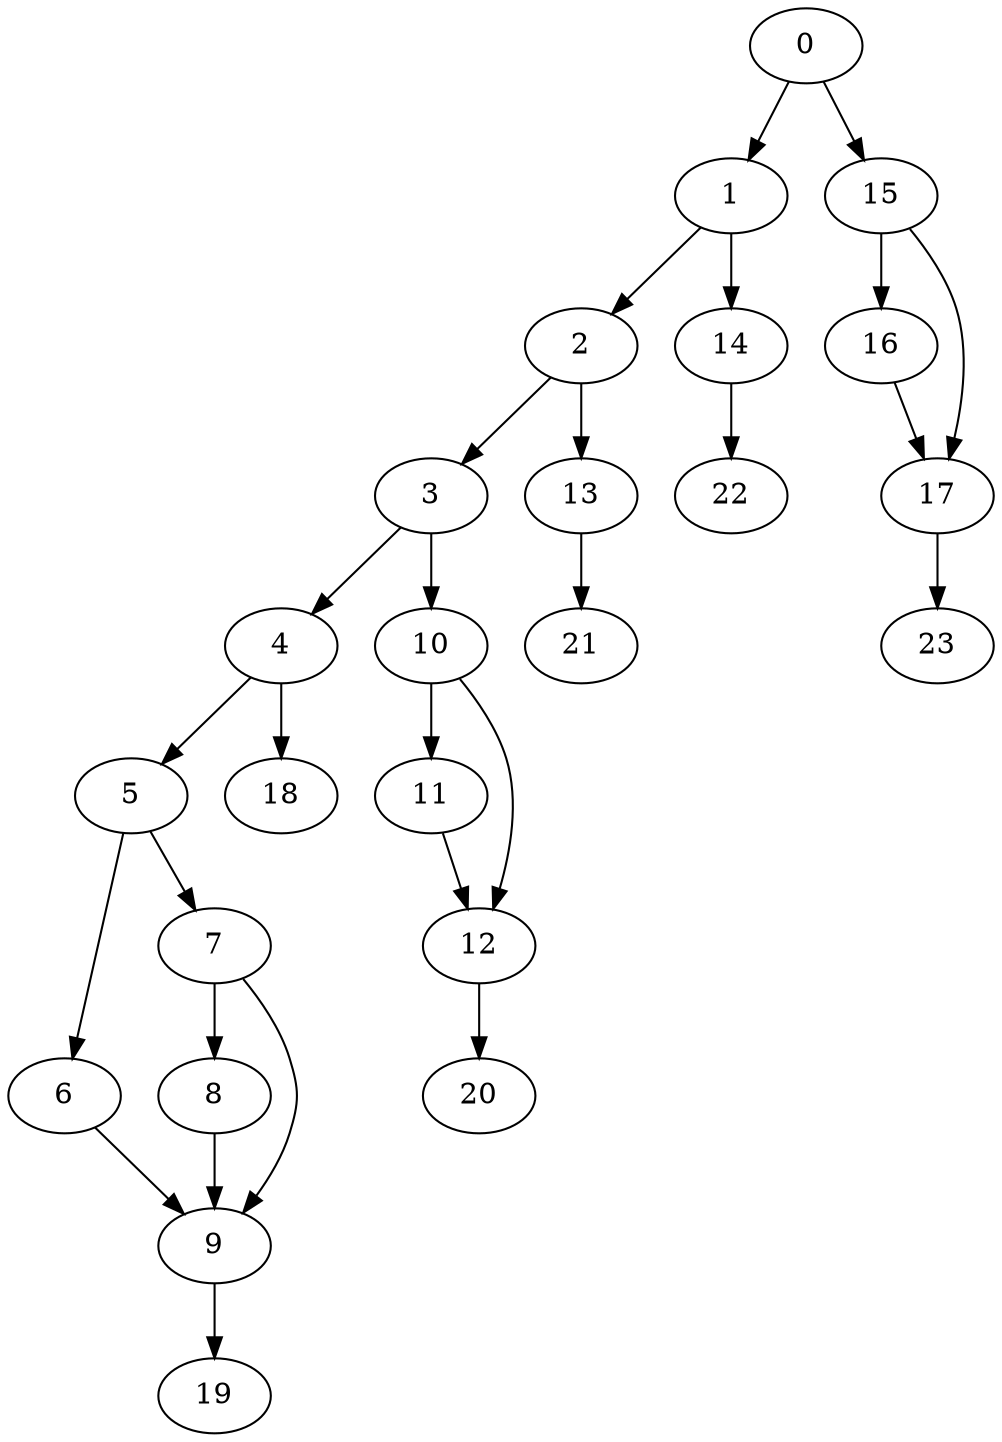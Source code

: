 digraph {
	0
	1
	2
	3
	4
	5
	6
	7
	8
	9
	10
	11
	12
	13
	14
	15
	16
	17
	18
	19
	20
	21
	22
	23
	3 -> 4
	5 -> 6
	6 -> 9
	7 -> 9
	8 -> 9
	12 -> 20
	14 -> 22
	17 -> 23
	2 -> 3
	5 -> 7
	3 -> 10
	10 -> 11
	15 -> 17
	16 -> 17
	4 -> 18
	13 -> 21
	0 -> 1
	1 -> 2
	7 -> 8
	10 -> 12
	11 -> 12
	0 -> 15
	4 -> 5
	2 -> 13
	1 -> 14
	15 -> 16
	9 -> 19
}
